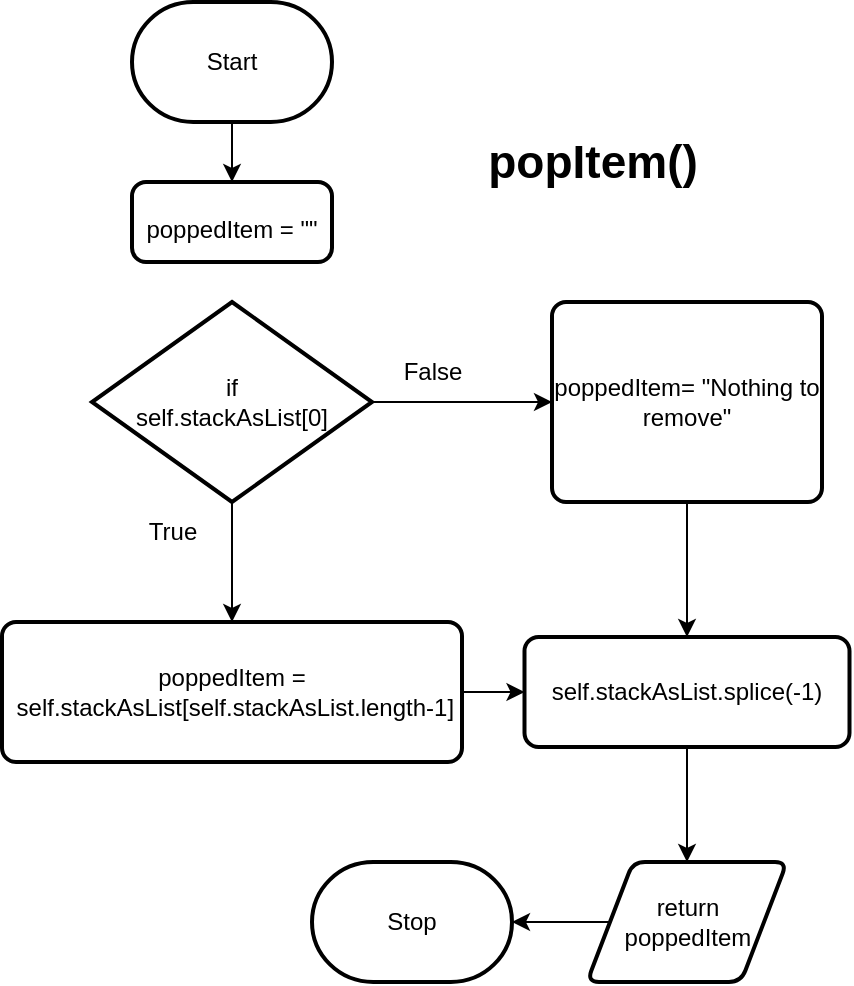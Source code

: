 <mxfile>
    <diagram id="5c3SX08SPuxvhL0-bIV1" name="Page-1">
        <mxGraphModel dx="713" dy="602" grid="1" gridSize="10" guides="1" tooltips="1" connect="1" arrows="1" fold="1" page="1" pageScale="1" pageWidth="827" pageHeight="1169" math="0" shadow="0">
            <root>
                <mxCell id="0"/>
                <mxCell id="1" parent="0"/>
                <mxCell id="5" style="edgeStyle=none;html=1;exitX=0.5;exitY=1;exitDx=0;exitDy=0;exitPerimeter=0;entryX=0.5;entryY=0;entryDx=0;entryDy=0;fontSize=12;" edge="1" parent="1" source="2" target="4">
                    <mxGeometry relative="1" as="geometry"/>
                </mxCell>
                <mxCell id="2" value="Start" style="strokeWidth=2;html=1;shape=mxgraph.flowchart.terminator;whiteSpace=wrap;" vertex="1" parent="1">
                    <mxGeometry x="270" y="280" width="100" height="60" as="geometry"/>
                </mxCell>
                <mxCell id="3" value="popItem()" style="text;html=1;align=center;verticalAlign=middle;resizable=0;points=[];autosize=1;strokeWidth=1;perimeterSpacing=0;fillColor=none;fontStyle=1;fontSize=23;" vertex="1" parent="1">
                    <mxGeometry x="435" y="340" width="130" height="40" as="geometry"/>
                </mxCell>
                <mxCell id="4" value="&lt;font style=&quot;font-size: 12px;&quot;&gt;poppedItem = &quot;&quot;&lt;/font&gt;" style="rounded=1;whiteSpace=wrap;html=1;absoluteArcSize=1;arcSize=14;strokeWidth=2;fontSize=23;fillColor=none;" vertex="1" parent="1">
                    <mxGeometry x="270" y="370" width="100" height="40" as="geometry"/>
                </mxCell>
                <mxCell id="9" style="edgeStyle=none;html=1;exitX=1;exitY=0.5;exitDx=0;exitDy=0;exitPerimeter=0;entryX=0;entryY=0.5;entryDx=0;entryDy=0;fontSize=12;" edge="1" parent="1" source="6" target="8">
                    <mxGeometry relative="1" as="geometry"/>
                </mxCell>
                <mxCell id="11" style="edgeStyle=none;html=1;exitX=0.5;exitY=1;exitDx=0;exitDy=0;exitPerimeter=0;fontSize=12;" edge="1" parent="1" source="6" target="7">
                    <mxGeometry relative="1" as="geometry"/>
                </mxCell>
                <mxCell id="6" value="if&lt;br&gt;self.stackAsList[0]" style="strokeWidth=2;html=1;shape=mxgraph.flowchart.decision;whiteSpace=wrap;fontSize=12;fillColor=none;" vertex="1" parent="1">
                    <mxGeometry x="250" y="430" width="140" height="100" as="geometry"/>
                </mxCell>
                <mxCell id="15" style="edgeStyle=none;html=1;exitX=1;exitY=0.5;exitDx=0;exitDy=0;entryX=0;entryY=0.5;entryDx=0;entryDy=0;fontSize=12;" edge="1" parent="1" source="7" target="13">
                    <mxGeometry relative="1" as="geometry"/>
                </mxCell>
                <mxCell id="7" value="poppedItem =&lt;br&gt;&amp;nbsp;self.stackAsList[self.stackAsList.length-1]" style="rounded=1;whiteSpace=wrap;html=1;absoluteArcSize=1;arcSize=14;strokeWidth=2;fontSize=12;fillColor=none;" vertex="1" parent="1">
                    <mxGeometry x="205" y="590" width="230" height="70" as="geometry"/>
                </mxCell>
                <mxCell id="14" style="edgeStyle=none;html=1;exitX=0.5;exitY=1;exitDx=0;exitDy=0;entryX=0.5;entryY=0;entryDx=0;entryDy=0;fontSize=12;" edge="1" parent="1" source="8" target="13">
                    <mxGeometry relative="1" as="geometry"/>
                </mxCell>
                <mxCell id="8" value="poppedItem= &quot;Nothing to remove&quot;" style="rounded=1;whiteSpace=wrap;html=1;absoluteArcSize=1;arcSize=14;strokeWidth=2;fontSize=12;fillColor=none;" vertex="1" parent="1">
                    <mxGeometry x="480" y="430" width="135" height="100" as="geometry"/>
                </mxCell>
                <mxCell id="10" value="False" style="text;html=1;align=center;verticalAlign=middle;resizable=0;points=[];autosize=1;strokeColor=none;fillColor=none;fontSize=12;" vertex="1" parent="1">
                    <mxGeometry x="395" y="450" width="50" height="30" as="geometry"/>
                </mxCell>
                <mxCell id="12" value="True" style="text;html=1;align=center;verticalAlign=middle;resizable=0;points=[];autosize=1;strokeColor=none;fillColor=none;fontSize=12;" vertex="1" parent="1">
                    <mxGeometry x="265" y="530" width="50" height="30" as="geometry"/>
                </mxCell>
                <mxCell id="18" style="edgeStyle=none;html=1;exitX=0.5;exitY=1;exitDx=0;exitDy=0;entryX=0.5;entryY=0;entryDx=0;entryDy=0;fontSize=12;" edge="1" parent="1" source="13" target="16">
                    <mxGeometry relative="1" as="geometry"/>
                </mxCell>
                <mxCell id="13" value="self.stackAsList.splice(-1)" style="rounded=1;whiteSpace=wrap;html=1;absoluteArcSize=1;arcSize=14;strokeWidth=2;fontSize=12;fillColor=none;" vertex="1" parent="1">
                    <mxGeometry x="466.25" y="597.5" width="162.5" height="55" as="geometry"/>
                </mxCell>
                <mxCell id="19" style="edgeStyle=none;html=1;exitX=0;exitY=0.5;exitDx=0;exitDy=0;entryX=1;entryY=0.5;entryDx=0;entryDy=0;entryPerimeter=0;fontSize=12;" edge="1" parent="1" source="16" target="17">
                    <mxGeometry relative="1" as="geometry"/>
                </mxCell>
                <mxCell id="16" value="return poppedItem" style="shape=parallelogram;html=1;strokeWidth=2;perimeter=parallelogramPerimeter;whiteSpace=wrap;rounded=1;arcSize=12;size=0.23;fontSize=12;fillColor=none;" vertex="1" parent="1">
                    <mxGeometry x="497.5" y="710" width="100" height="60" as="geometry"/>
                </mxCell>
                <mxCell id="17" value="Stop" style="strokeWidth=2;html=1;shape=mxgraph.flowchart.terminator;whiteSpace=wrap;fontSize=12;fillColor=none;" vertex="1" parent="1">
                    <mxGeometry x="360" y="710" width="100" height="60" as="geometry"/>
                </mxCell>
            </root>
        </mxGraphModel>
    </diagram>
</mxfile>